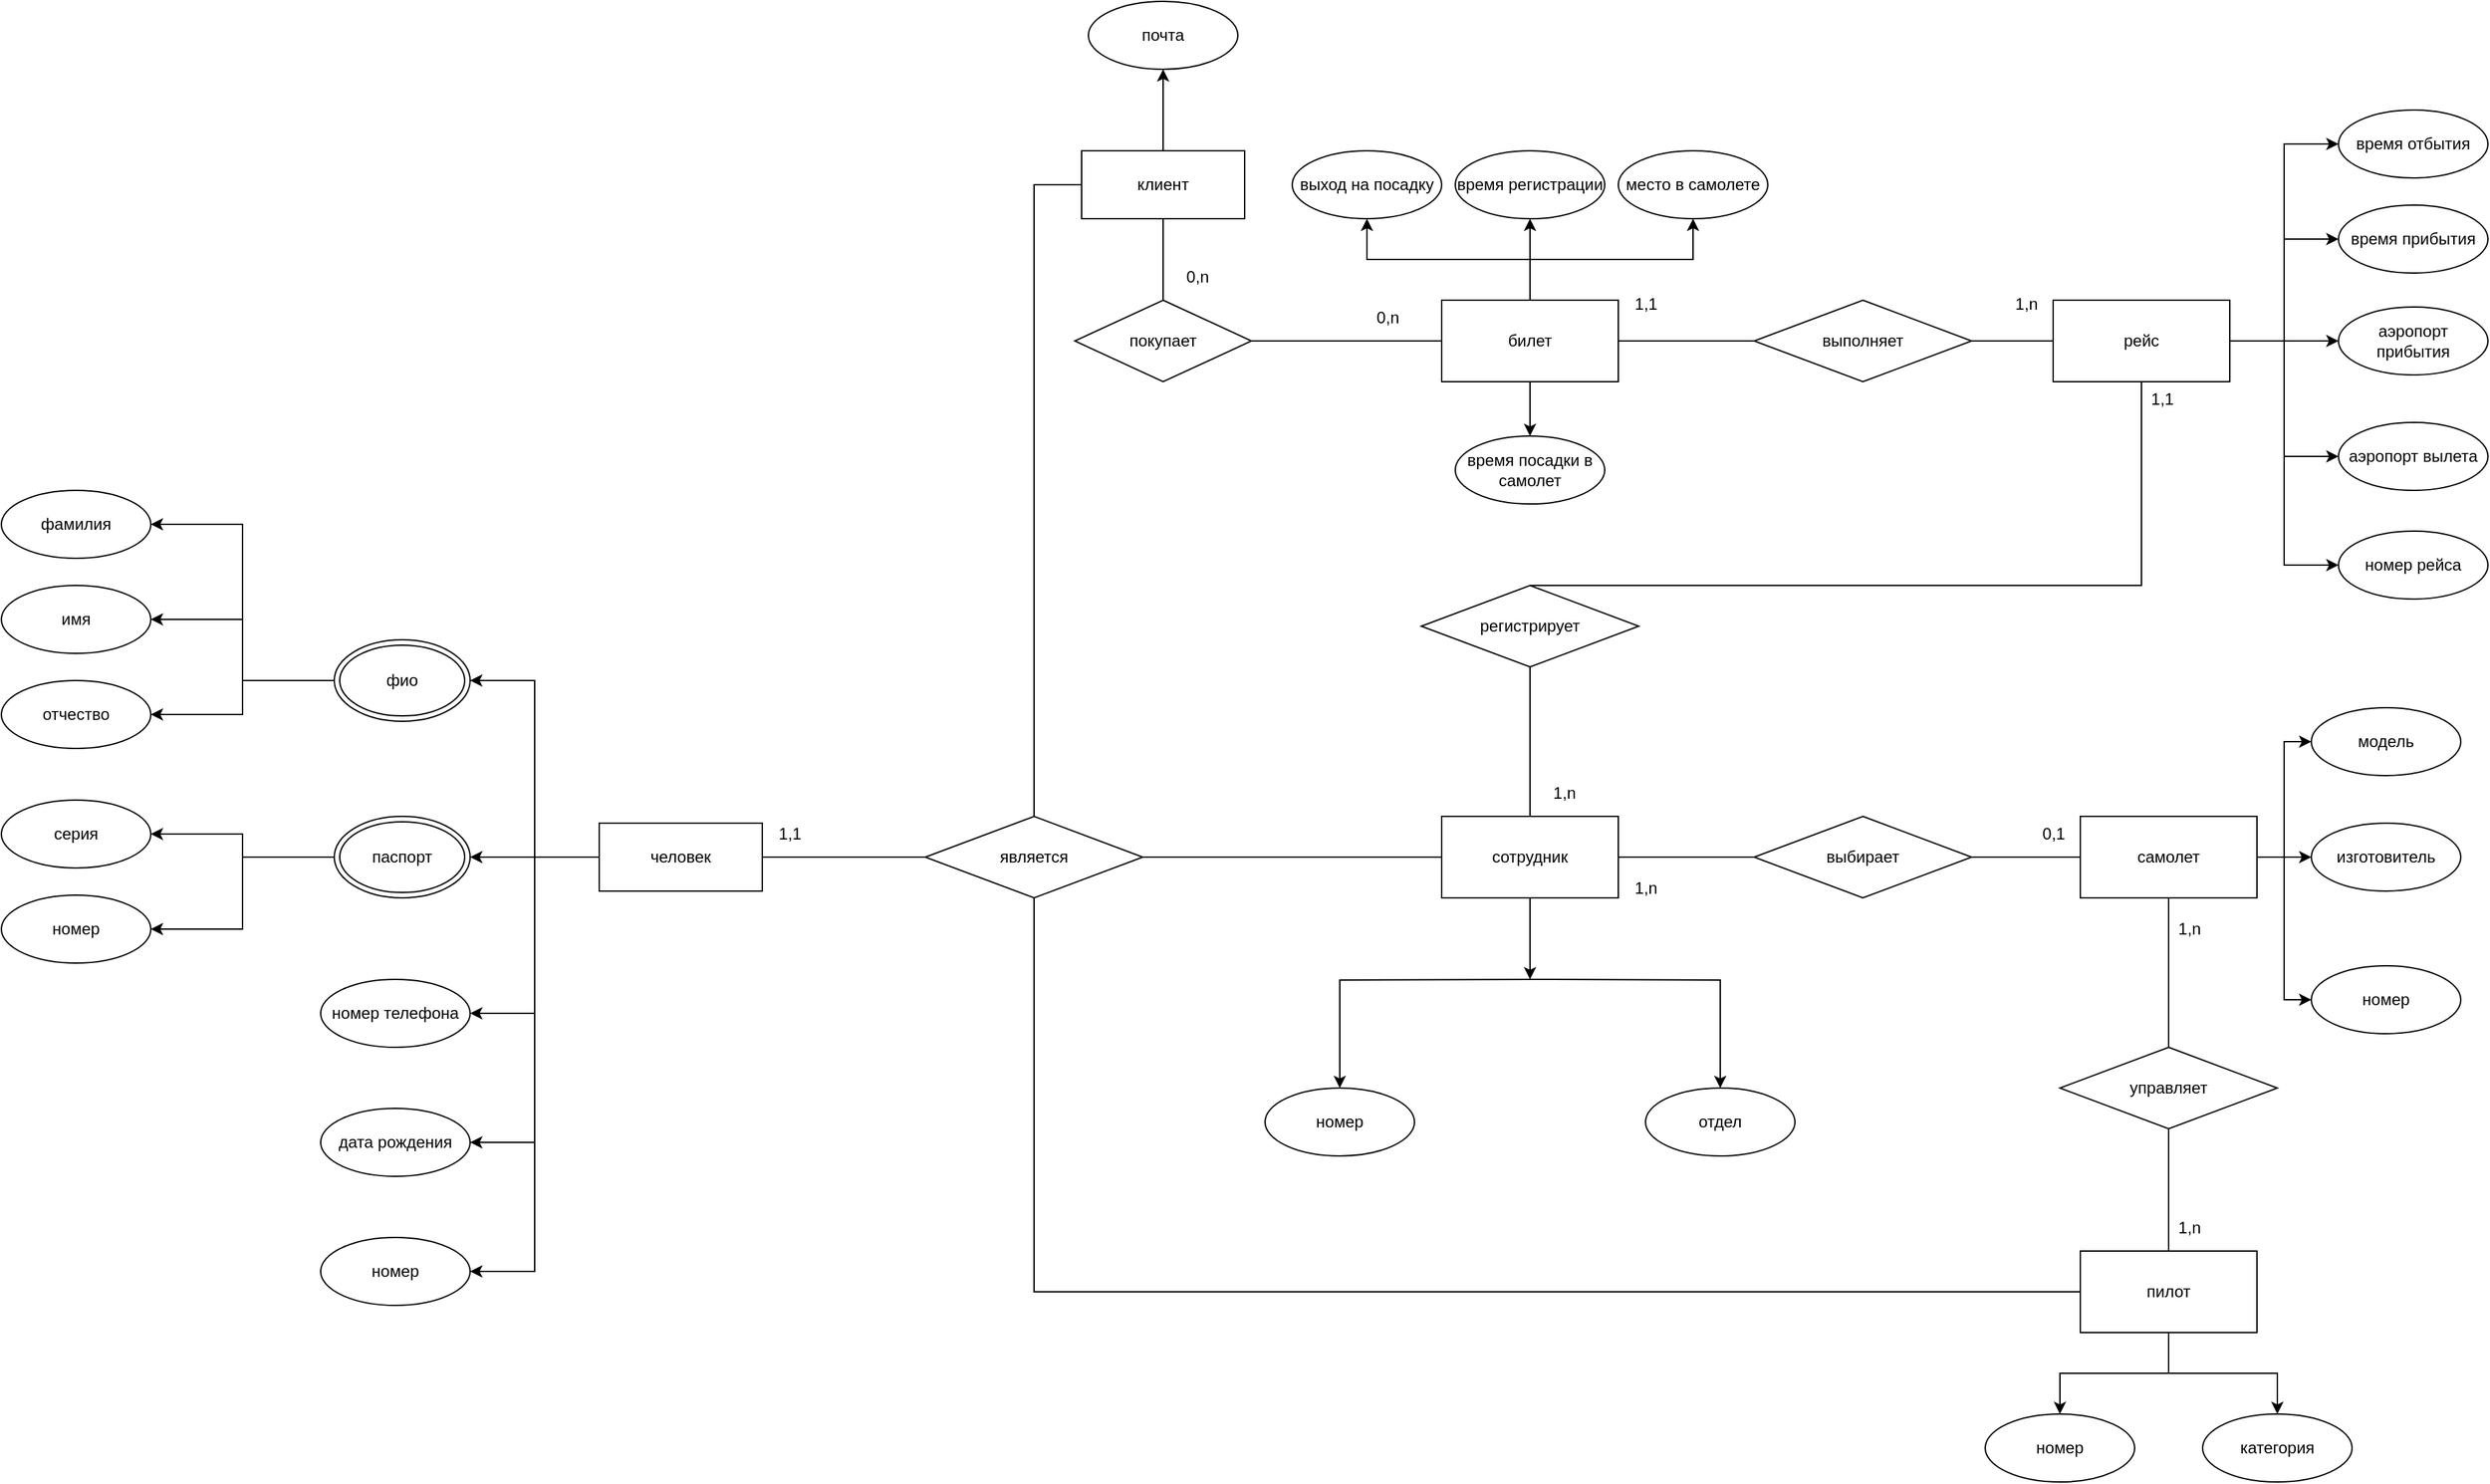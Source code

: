 <mxfile version="21.8.2" type="github">
  <diagram name="Page-1" id="QImVJgPzElwBd4NuCcxI">
    <mxGraphModel dx="3000" dy="2057" grid="1" gridSize="10" guides="1" tooltips="1" connect="1" arrows="1" fold="1" page="1" pageScale="1" pageWidth="850" pageHeight="1100" math="0" shadow="0">
      <root>
        <mxCell id="0" />
        <mxCell id="1" parent="0" />
        <mxCell id="V07py_fcRk_jw74blev--64" style="edgeStyle=orthogonalEdgeStyle;rounded=0;orthogonalLoop=1;jettySize=auto;html=1;entryX=0.5;entryY=1;entryDx=0;entryDy=0;" parent="1" source="V07py_fcRk_jw74blev--24" edge="1">
          <mxGeometry relative="1" as="geometry">
            <mxPoint x="135" y="20" as="targetPoint" />
          </mxGeometry>
        </mxCell>
        <mxCell id="V07py_fcRk_jw74blev--24" value="клиент" style="rounded=0;whiteSpace=wrap;html=1;" parent="1" vertex="1">
          <mxGeometry x="75" y="80" width="120" height="50" as="geometry" />
        </mxCell>
        <mxCell id="V07py_fcRk_jw74blev--43" value="покупает" style="rhombus;whiteSpace=wrap;html=1;" parent="1" vertex="1">
          <mxGeometry x="70" y="190" width="130" height="60" as="geometry" />
        </mxCell>
        <mxCell id="V07py_fcRk_jw74blev--44" value="" style="endArrow=none;html=1;rounded=0;exitX=0.5;exitY=0;exitDx=0;exitDy=0;entryX=0.5;entryY=1;entryDx=0;entryDy=0;" parent="1" source="V07py_fcRk_jw74blev--43" target="V07py_fcRk_jw74blev--24" edge="1">
          <mxGeometry width="50" height="50" relative="1" as="geometry">
            <mxPoint x="420" y="320" as="sourcePoint" />
            <mxPoint x="470" y="270" as="targetPoint" />
          </mxGeometry>
        </mxCell>
        <mxCell id="V07py_fcRk_jw74blev--159" style="edgeStyle=orthogonalEdgeStyle;rounded=0;orthogonalLoop=1;jettySize=auto;html=1;entryX=0.5;entryY=1;entryDx=0;entryDy=0;" parent="1" source="V07py_fcRk_jw74blev--82" target="V07py_fcRk_jw74blev--152" edge="1">
          <mxGeometry relative="1" as="geometry" />
        </mxCell>
        <mxCell id="V07py_fcRk_jw74blev--162" style="edgeStyle=orthogonalEdgeStyle;rounded=0;orthogonalLoop=1;jettySize=auto;html=1;exitX=0.5;exitY=0;exitDx=0;exitDy=0;" parent="1" source="V07py_fcRk_jw74blev--82" target="V07py_fcRk_jw74blev--153" edge="1">
          <mxGeometry relative="1" as="geometry" />
        </mxCell>
        <mxCell id="2ROFudXP8WWKqH3stpRW-35" style="edgeStyle=orthogonalEdgeStyle;rounded=0;orthogonalLoop=1;jettySize=auto;html=1;" parent="1" source="V07py_fcRk_jw74blev--82" target="2ROFudXP8WWKqH3stpRW-34" edge="1">
          <mxGeometry relative="1" as="geometry" />
        </mxCell>
        <mxCell id="2ROFudXP8WWKqH3stpRW-37" style="edgeStyle=orthogonalEdgeStyle;rounded=0;orthogonalLoop=1;jettySize=auto;html=1;entryX=0.5;entryY=0;entryDx=0;entryDy=0;" parent="1" source="V07py_fcRk_jw74blev--82" target="2ROFudXP8WWKqH3stpRW-36" edge="1">
          <mxGeometry relative="1" as="geometry" />
        </mxCell>
        <mxCell id="V07py_fcRk_jw74blev--82" value="билет" style="rounded=0;whiteSpace=wrap;html=1;" parent="1" vertex="1">
          <mxGeometry x="340" y="190" width="130" height="60" as="geometry" />
        </mxCell>
        <mxCell id="V07py_fcRk_jw74blev--111" style="edgeStyle=orthogonalEdgeStyle;rounded=0;orthogonalLoop=1;jettySize=auto;html=1;entryX=0.5;entryY=0;entryDx=0;entryDy=0;" parent="1" target="V07py_fcRk_jw74blev--108" edge="1">
          <mxGeometry relative="1" as="geometry">
            <mxPoint x="410" y="690" as="sourcePoint" />
          </mxGeometry>
        </mxCell>
        <mxCell id="V07py_fcRk_jw74blev--112" style="edgeStyle=orthogonalEdgeStyle;rounded=0;orthogonalLoop=1;jettySize=auto;html=1;entryX=0.5;entryY=0;entryDx=0;entryDy=0;" parent="1" target="V07py_fcRk_jw74blev--109" edge="1">
          <mxGeometry relative="1" as="geometry">
            <mxPoint x="410" y="690" as="sourcePoint" />
          </mxGeometry>
        </mxCell>
        <mxCell id="2ROFudXP8WWKqH3stpRW-29" style="edgeStyle=orthogonalEdgeStyle;rounded=0;orthogonalLoop=1;jettySize=auto;html=1;" parent="1" source="V07py_fcRk_jw74blev--83" edge="1">
          <mxGeometry relative="1" as="geometry">
            <mxPoint x="405" y="690" as="targetPoint" />
          </mxGeometry>
        </mxCell>
        <mxCell id="V07py_fcRk_jw74blev--83" value="сотрудник" style="rounded=0;whiteSpace=wrap;html=1;" parent="1" vertex="1">
          <mxGeometry x="340" y="570" width="130" height="60" as="geometry" />
        </mxCell>
        <mxCell id="V07py_fcRk_jw74blev--87" value="выполняет" style="rhombus;whiteSpace=wrap;html=1;" parent="1" vertex="1">
          <mxGeometry x="570" y="190" width="160" height="60" as="geometry" />
        </mxCell>
        <mxCell id="V07py_fcRk_jw74blev--98" style="edgeStyle=orthogonalEdgeStyle;rounded=0;orthogonalLoop=1;jettySize=auto;html=1;entryX=0;entryY=0.5;entryDx=0;entryDy=0;" parent="1" source="V07py_fcRk_jw74blev--89" target="V07py_fcRk_jw74blev--95" edge="1">
          <mxGeometry relative="1" as="geometry" />
        </mxCell>
        <mxCell id="V07py_fcRk_jw74blev--99" style="edgeStyle=orthogonalEdgeStyle;rounded=0;orthogonalLoop=1;jettySize=auto;html=1;entryX=0;entryY=0.5;entryDx=0;entryDy=0;" parent="1" source="V07py_fcRk_jw74blev--89" target="V07py_fcRk_jw74blev--96" edge="1">
          <mxGeometry relative="1" as="geometry" />
        </mxCell>
        <mxCell id="V07py_fcRk_jw74blev--100" style="edgeStyle=orthogonalEdgeStyle;rounded=0;orthogonalLoop=1;jettySize=auto;html=1;entryX=0;entryY=0.5;entryDx=0;entryDy=0;" parent="1" source="V07py_fcRk_jw74blev--89" target="V07py_fcRk_jw74blev--97" edge="1">
          <mxGeometry relative="1" as="geometry" />
        </mxCell>
        <mxCell id="V07py_fcRk_jw74blev--101" style="edgeStyle=orthogonalEdgeStyle;rounded=0;orthogonalLoop=1;jettySize=auto;html=1;entryX=0;entryY=0.5;entryDx=0;entryDy=0;" parent="1" source="V07py_fcRk_jw74blev--89" target="V07py_fcRk_jw74blev--93" edge="1">
          <mxGeometry relative="1" as="geometry" />
        </mxCell>
        <mxCell id="V07py_fcRk_jw74blev--102" style="edgeStyle=orthogonalEdgeStyle;rounded=0;orthogonalLoop=1;jettySize=auto;html=1;entryX=0;entryY=0.5;entryDx=0;entryDy=0;" parent="1" source="V07py_fcRk_jw74blev--89" target="V07py_fcRk_jw74blev--94" edge="1">
          <mxGeometry relative="1" as="geometry" />
        </mxCell>
        <mxCell id="V07py_fcRk_jw74blev--89" value="рейс" style="rounded=0;whiteSpace=wrap;html=1;" parent="1" vertex="1">
          <mxGeometry x="790" y="190" width="130" height="60" as="geometry" />
        </mxCell>
        <mxCell id="V07py_fcRk_jw74blev--90" value="" style="endArrow=none;html=1;rounded=0;exitX=1;exitY=0.5;exitDx=0;exitDy=0;entryX=0;entryY=0.5;entryDx=0;entryDy=0;" parent="1" source="V07py_fcRk_jw74blev--43" target="V07py_fcRk_jw74blev--82" edge="1">
          <mxGeometry width="50" height="50" relative="1" as="geometry">
            <mxPoint x="620" y="390" as="sourcePoint" />
            <mxPoint x="670" y="340" as="targetPoint" />
          </mxGeometry>
        </mxCell>
        <mxCell id="V07py_fcRk_jw74blev--91" value="" style="endArrow=none;html=1;rounded=0;exitX=1;exitY=0.5;exitDx=0;exitDy=0;entryX=0;entryY=0.5;entryDx=0;entryDy=0;" parent="1" source="V07py_fcRk_jw74blev--82" target="V07py_fcRk_jw74blev--87" edge="1">
          <mxGeometry width="50" height="50" relative="1" as="geometry">
            <mxPoint x="620" y="390" as="sourcePoint" />
            <mxPoint x="670" y="340" as="targetPoint" />
          </mxGeometry>
        </mxCell>
        <mxCell id="V07py_fcRk_jw74blev--92" value="" style="endArrow=none;html=1;rounded=0;exitX=1;exitY=0.5;exitDx=0;exitDy=0;entryX=0;entryY=0.5;entryDx=0;entryDy=0;" parent="1" source="V07py_fcRk_jw74blev--87" target="V07py_fcRk_jw74blev--89" edge="1">
          <mxGeometry width="50" height="50" relative="1" as="geometry">
            <mxPoint x="620" y="390" as="sourcePoint" />
            <mxPoint x="670" y="340" as="targetPoint" />
          </mxGeometry>
        </mxCell>
        <mxCell id="V07py_fcRk_jw74blev--93" value="время прибытия" style="ellipse;whiteSpace=wrap;html=1;" parent="1" vertex="1">
          <mxGeometry x="1000" y="120" width="110" height="50" as="geometry" />
        </mxCell>
        <mxCell id="V07py_fcRk_jw74blev--94" value="время отбытия" style="ellipse;whiteSpace=wrap;html=1;" parent="1" vertex="1">
          <mxGeometry x="1000" y="50" width="110" height="50" as="geometry" />
        </mxCell>
        <mxCell id="V07py_fcRk_jw74blev--95" value="аэропорт прибытия" style="ellipse;whiteSpace=wrap;html=1;" parent="1" vertex="1">
          <mxGeometry x="1000" y="195" width="110" height="50" as="geometry" />
        </mxCell>
        <mxCell id="V07py_fcRk_jw74blev--96" value="аэропорт вылета" style="ellipse;whiteSpace=wrap;html=1;" parent="1" vertex="1">
          <mxGeometry x="1000" y="280" width="110" height="50" as="geometry" />
        </mxCell>
        <mxCell id="V07py_fcRk_jw74blev--97" value="номер рейса" style="ellipse;whiteSpace=wrap;html=1;" parent="1" vertex="1">
          <mxGeometry x="1000" y="360" width="110" height="50" as="geometry" />
        </mxCell>
        <mxCell id="V07py_fcRk_jw74blev--104" value="регистрирует" style="rhombus;whiteSpace=wrap;html=1;" parent="1" vertex="1">
          <mxGeometry x="325" y="400" width="160" height="60" as="geometry" />
        </mxCell>
        <mxCell id="V07py_fcRk_jw74blev--106" value="" style="endArrow=none;html=1;rounded=0;exitX=0.5;exitY=1;exitDx=0;exitDy=0;entryX=0.5;entryY=0;entryDx=0;entryDy=0;" parent="1" source="V07py_fcRk_jw74blev--104" target="V07py_fcRk_jw74blev--83" edge="1">
          <mxGeometry width="50" height="50" relative="1" as="geometry">
            <mxPoint x="620" y="390" as="sourcePoint" />
            <mxPoint x="670" y="340" as="targetPoint" />
          </mxGeometry>
        </mxCell>
        <mxCell id="V07py_fcRk_jw74blev--108" value="отдел" style="ellipse;whiteSpace=wrap;html=1;" parent="1" vertex="1">
          <mxGeometry x="490" y="770" width="110" height="50" as="geometry" />
        </mxCell>
        <mxCell id="V07py_fcRk_jw74blev--109" value="номер" style="ellipse;whiteSpace=wrap;html=1;" parent="1" vertex="1">
          <mxGeometry x="210" y="770" width="110" height="50" as="geometry" />
        </mxCell>
        <mxCell id="V07py_fcRk_jw74blev--124" style="edgeStyle=orthogonalEdgeStyle;rounded=0;orthogonalLoop=1;jettySize=auto;html=1;entryX=0;entryY=0.5;entryDx=0;entryDy=0;" parent="1" source="V07py_fcRk_jw74blev--114" target="V07py_fcRk_jw74blev--122" edge="1">
          <mxGeometry relative="1" as="geometry" />
        </mxCell>
        <mxCell id="V07py_fcRk_jw74blev--125" style="edgeStyle=orthogonalEdgeStyle;rounded=0;orthogonalLoop=1;jettySize=auto;html=1;entryX=0;entryY=0.5;entryDx=0;entryDy=0;" parent="1" source="V07py_fcRk_jw74blev--114" target="V07py_fcRk_jw74blev--119" edge="1">
          <mxGeometry relative="1" as="geometry" />
        </mxCell>
        <mxCell id="V07py_fcRk_jw74blev--126" style="edgeStyle=orthogonalEdgeStyle;rounded=0;orthogonalLoop=1;jettySize=auto;html=1;entryX=0;entryY=0.5;entryDx=0;entryDy=0;" parent="1" source="V07py_fcRk_jw74blev--114" target="V07py_fcRk_jw74blev--123" edge="1">
          <mxGeometry relative="1" as="geometry" />
        </mxCell>
        <mxCell id="V07py_fcRk_jw74blev--114" value="самолет" style="rounded=0;whiteSpace=wrap;html=1;" parent="1" vertex="1">
          <mxGeometry x="810" y="570" width="130" height="60" as="geometry" />
        </mxCell>
        <mxCell id="V07py_fcRk_jw74blev--116" value="выбирает" style="rhombus;whiteSpace=wrap;html=1;" parent="1" vertex="1">
          <mxGeometry x="570" y="570" width="160" height="60" as="geometry" />
        </mxCell>
        <mxCell id="V07py_fcRk_jw74blev--117" value="" style="endArrow=none;html=1;rounded=0;exitX=1;exitY=0.5;exitDx=0;exitDy=0;" parent="1" source="V07py_fcRk_jw74blev--83" target="V07py_fcRk_jw74blev--116" edge="1">
          <mxGeometry width="50" height="50" relative="1" as="geometry">
            <mxPoint x="620" y="560" as="sourcePoint" />
            <mxPoint x="670" y="510" as="targetPoint" />
          </mxGeometry>
        </mxCell>
        <mxCell id="V07py_fcRk_jw74blev--118" value="" style="endArrow=none;html=1;rounded=0;exitX=1;exitY=0.5;exitDx=0;exitDy=0;entryX=0;entryY=0.5;entryDx=0;entryDy=0;" parent="1" source="V07py_fcRk_jw74blev--116" target="V07py_fcRk_jw74blev--114" edge="1">
          <mxGeometry width="50" height="50" relative="1" as="geometry">
            <mxPoint x="620" y="560" as="sourcePoint" />
            <mxPoint x="670" y="510" as="targetPoint" />
          </mxGeometry>
        </mxCell>
        <mxCell id="V07py_fcRk_jw74blev--119" value="модель" style="ellipse;whiteSpace=wrap;html=1;" parent="1" vertex="1">
          <mxGeometry x="980" y="490" width="110" height="50" as="geometry" />
        </mxCell>
        <mxCell id="V07py_fcRk_jw74blev--122" value="изготовитель" style="ellipse;whiteSpace=wrap;html=1;" parent="1" vertex="1">
          <mxGeometry x="980" y="575" width="110" height="50" as="geometry" />
        </mxCell>
        <mxCell id="V07py_fcRk_jw74blev--123" value="номер" style="ellipse;whiteSpace=wrap;html=1;" parent="1" vertex="1">
          <mxGeometry x="980" y="680" width="110" height="50" as="geometry" />
        </mxCell>
        <mxCell id="V07py_fcRk_jw74blev--127" value="управляет" style="rhombus;whiteSpace=wrap;html=1;" parent="1" vertex="1">
          <mxGeometry x="795" y="740" width="160" height="60" as="geometry" />
        </mxCell>
        <mxCell id="V07py_fcRk_jw74blev--128" value="" style="endArrow=none;html=1;rounded=0;entryX=0.5;entryY=1;entryDx=0;entryDy=0;exitX=0.5;exitY=0;exitDx=0;exitDy=0;" parent="1" source="V07py_fcRk_jw74blev--127" target="V07py_fcRk_jw74blev--114" edge="1">
          <mxGeometry width="50" height="50" relative="1" as="geometry">
            <mxPoint x="-230" y="800" as="sourcePoint" />
            <mxPoint x="-180" y="750" as="targetPoint" />
          </mxGeometry>
        </mxCell>
        <mxCell id="V07py_fcRk_jw74blev--134" style="edgeStyle=orthogonalEdgeStyle;rounded=0;orthogonalLoop=1;jettySize=auto;html=1;entryX=0.5;entryY=0;entryDx=0;entryDy=0;" parent="1" source="V07py_fcRk_jw74blev--129" target="V07py_fcRk_jw74blev--132" edge="1">
          <mxGeometry relative="1" as="geometry" />
        </mxCell>
        <mxCell id="2ROFudXP8WWKqH3stpRW-32" style="edgeStyle=orthogonalEdgeStyle;rounded=0;orthogonalLoop=1;jettySize=auto;html=1;entryX=0.5;entryY=0;entryDx=0;entryDy=0;" parent="1" source="V07py_fcRk_jw74blev--129" target="2ROFudXP8WWKqH3stpRW-30" edge="1">
          <mxGeometry relative="1" as="geometry" />
        </mxCell>
        <mxCell id="V07py_fcRk_jw74blev--129" value="пилот" style="rounded=0;whiteSpace=wrap;html=1;" parent="1" vertex="1">
          <mxGeometry x="810" y="890" width="130" height="60" as="geometry" />
        </mxCell>
        <mxCell id="V07py_fcRk_jw74blev--130" value="" style="endArrow=none;html=1;rounded=0;exitX=0.5;exitY=0;exitDx=0;exitDy=0;entryX=0.5;entryY=1;entryDx=0;entryDy=0;" parent="1" source="V07py_fcRk_jw74blev--129" target="V07py_fcRk_jw74blev--127" edge="1">
          <mxGeometry width="50" height="50" relative="1" as="geometry">
            <mxPoint x="720" y="800" as="sourcePoint" />
            <mxPoint x="770" y="750" as="targetPoint" />
          </mxGeometry>
        </mxCell>
        <mxCell id="V07py_fcRk_jw74blev--132" value="номер" style="ellipse;whiteSpace=wrap;html=1;" parent="1" vertex="1">
          <mxGeometry x="740" y="1010" width="110" height="50" as="geometry" />
        </mxCell>
        <mxCell id="V07py_fcRk_jw74blev--136" value="0,n" style="text;html=1;align=center;verticalAlign=middle;resizable=0;points=[];autosize=1;strokeColor=none;fillColor=none;" parent="1" vertex="1">
          <mxGeometry x="140" y="158" width="40" height="30" as="geometry" />
        </mxCell>
        <mxCell id="V07py_fcRk_jw74blev--137" value="0,n" style="text;html=1;align=center;verticalAlign=middle;resizable=0;points=[];autosize=1;strokeColor=none;fillColor=none;" parent="1" vertex="1">
          <mxGeometry x="280" y="188" width="40" height="30" as="geometry" />
        </mxCell>
        <mxCell id="V07py_fcRk_jw74blev--139" value="1,n" style="text;html=1;align=center;verticalAlign=middle;resizable=0;points=[];autosize=1;strokeColor=none;fillColor=none;" parent="1" vertex="1">
          <mxGeometry x="410" y="538" width="40" height="30" as="geometry" />
        </mxCell>
        <mxCell id="V07py_fcRk_jw74blev--140" value="1,n" style="text;html=1;align=center;verticalAlign=middle;resizable=0;points=[];autosize=1;strokeColor=none;fillColor=none;" parent="1" vertex="1">
          <mxGeometry x="470" y="608" width="40" height="30" as="geometry" />
        </mxCell>
        <mxCell id="V07py_fcRk_jw74blev--141" value="0,1" style="text;html=1;align=center;verticalAlign=middle;resizable=0;points=[];autosize=1;strokeColor=none;fillColor=none;" parent="1" vertex="1">
          <mxGeometry x="770" y="568" width="40" height="30" as="geometry" />
        </mxCell>
        <mxCell id="V07py_fcRk_jw74blev--142" value="1,n" style="text;html=1;align=center;verticalAlign=middle;resizable=0;points=[];autosize=1;strokeColor=none;fillColor=none;" parent="1" vertex="1">
          <mxGeometry x="870" y="638" width="40" height="30" as="geometry" />
        </mxCell>
        <mxCell id="V07py_fcRk_jw74blev--143" value="1,n" style="text;html=1;align=center;verticalAlign=middle;resizable=0;points=[];autosize=1;strokeColor=none;fillColor=none;" parent="1" vertex="1">
          <mxGeometry x="870" y="858" width="40" height="30" as="geometry" />
        </mxCell>
        <mxCell id="V07py_fcRk_jw74blev--144" value="1,1" style="text;html=1;align=center;verticalAlign=middle;resizable=0;points=[];autosize=1;strokeColor=none;fillColor=none;" parent="1" vertex="1">
          <mxGeometry x="470" y="178" width="40" height="30" as="geometry" />
        </mxCell>
        <mxCell id="V07py_fcRk_jw74blev--145" value="1,n" style="text;html=1;align=center;verticalAlign=middle;resizable=0;points=[];autosize=1;strokeColor=none;fillColor=none;" parent="1" vertex="1">
          <mxGeometry x="750" y="178" width="40" height="30" as="geometry" />
        </mxCell>
        <mxCell id="V07py_fcRk_jw74blev--146" value="" style="endArrow=none;html=1;rounded=0;exitX=0.5;exitY=0;exitDx=0;exitDy=0;entryX=0.5;entryY=1;entryDx=0;entryDy=0;" parent="1" source="V07py_fcRk_jw74blev--104" target="V07py_fcRk_jw74blev--89" edge="1">
          <mxGeometry width="50" height="50" relative="1" as="geometry">
            <mxPoint x="670" y="450" as="sourcePoint" />
            <mxPoint x="720" y="400" as="targetPoint" />
            <Array as="points">
              <mxPoint x="855" y="400" />
            </Array>
          </mxGeometry>
        </mxCell>
        <mxCell id="V07py_fcRk_jw74blev--147" value="1,1" style="text;html=1;align=center;verticalAlign=middle;resizable=0;points=[];autosize=1;strokeColor=none;fillColor=none;" parent="1" vertex="1">
          <mxGeometry x="850" y="248" width="40" height="30" as="geometry" />
        </mxCell>
        <mxCell id="V07py_fcRk_jw74blev--152" value="выход на посадку" style="ellipse;whiteSpace=wrap;html=1;" parent="1" vertex="1">
          <mxGeometry x="230" y="80" width="110" height="50" as="geometry" />
        </mxCell>
        <mxCell id="V07py_fcRk_jw74blev--153" value="место в самолете" style="ellipse;whiteSpace=wrap;html=1;" parent="1" vertex="1">
          <mxGeometry x="470" y="80" width="110" height="50" as="geometry" />
        </mxCell>
        <mxCell id="jesQiZJAwNYJgqGzbuZo-1" value="почта" style="ellipse;whiteSpace=wrap;html=1;" parent="1" vertex="1">
          <mxGeometry x="80" y="-30" width="110" height="50" as="geometry" />
        </mxCell>
        <mxCell id="2ROFudXP8WWKqH3stpRW-3" style="edgeStyle=orthogonalEdgeStyle;rounded=0;orthogonalLoop=1;jettySize=auto;html=1;entryX=1;entryY=0.5;entryDx=0;entryDy=0;" parent="1" source="2ROFudXP8WWKqH3stpRW-1" target="2ROFudXP8WWKqH3stpRW-2" edge="1">
          <mxGeometry relative="1" as="geometry" />
        </mxCell>
        <mxCell id="2ROFudXP8WWKqH3stpRW-6" style="edgeStyle=orthogonalEdgeStyle;rounded=0;orthogonalLoop=1;jettySize=auto;html=1;entryX=1;entryY=0.5;entryDx=0;entryDy=0;" parent="1" source="2ROFudXP8WWKqH3stpRW-1" target="2ROFudXP8WWKqH3stpRW-4" edge="1">
          <mxGeometry relative="1" as="geometry" />
        </mxCell>
        <mxCell id="2ROFudXP8WWKqH3stpRW-7" style="edgeStyle=orthogonalEdgeStyle;rounded=0;orthogonalLoop=1;jettySize=auto;html=1;entryX=1;entryY=0.5;entryDx=0;entryDy=0;" parent="1" source="2ROFudXP8WWKqH3stpRW-1" target="2ROFudXP8WWKqH3stpRW-5" edge="1">
          <mxGeometry relative="1" as="geometry" />
        </mxCell>
        <mxCell id="2ROFudXP8WWKqH3stpRW-22" style="edgeStyle=orthogonalEdgeStyle;rounded=0;orthogonalLoop=1;jettySize=auto;html=1;entryX=1;entryY=0.5;entryDx=0;entryDy=0;" parent="1" source="2ROFudXP8WWKqH3stpRW-1" target="2ROFudXP8WWKqH3stpRW-20" edge="1">
          <mxGeometry relative="1" as="geometry" />
        </mxCell>
        <mxCell id="2ROFudXP8WWKqH3stpRW-23" style="edgeStyle=orthogonalEdgeStyle;rounded=0;orthogonalLoop=1;jettySize=auto;html=1;entryX=1;entryY=0.5;entryDx=0;entryDy=0;" parent="1" source="2ROFudXP8WWKqH3stpRW-1" target="2ROFudXP8WWKqH3stpRW-21" edge="1">
          <mxGeometry relative="1" as="geometry" />
        </mxCell>
        <mxCell id="2ROFudXP8WWKqH3stpRW-1" value="человек" style="rounded=0;whiteSpace=wrap;html=1;" parent="1" vertex="1">
          <mxGeometry x="-280" y="575" width="120" height="50" as="geometry" />
        </mxCell>
        <mxCell id="2ROFudXP8WWKqH3stpRW-12" style="edgeStyle=orthogonalEdgeStyle;rounded=0;orthogonalLoop=1;jettySize=auto;html=1;entryX=1;entryY=0.5;entryDx=0;entryDy=0;" parent="1" source="2ROFudXP8WWKqH3stpRW-2" target="2ROFudXP8WWKqH3stpRW-9" edge="1">
          <mxGeometry relative="1" as="geometry" />
        </mxCell>
        <mxCell id="2ROFudXP8WWKqH3stpRW-13" style="edgeStyle=orthogonalEdgeStyle;rounded=0;orthogonalLoop=1;jettySize=auto;html=1;entryX=1;entryY=0.5;entryDx=0;entryDy=0;" parent="1" source="2ROFudXP8WWKqH3stpRW-2" target="2ROFudXP8WWKqH3stpRW-10" edge="1">
          <mxGeometry relative="1" as="geometry" />
        </mxCell>
        <mxCell id="2ROFudXP8WWKqH3stpRW-14" style="edgeStyle=orthogonalEdgeStyle;rounded=0;orthogonalLoop=1;jettySize=auto;html=1;entryX=1;entryY=0.5;entryDx=0;entryDy=0;" parent="1" source="2ROFudXP8WWKqH3stpRW-2" target="2ROFudXP8WWKqH3stpRW-11" edge="1">
          <mxGeometry relative="1" as="geometry" />
        </mxCell>
        <mxCell id="2ROFudXP8WWKqH3stpRW-2" value="фио" style="ellipse;shape=doubleEllipse;whiteSpace=wrap;html=1;" parent="1" vertex="1">
          <mxGeometry x="-475" y="440" width="100" height="60" as="geometry" />
        </mxCell>
        <mxCell id="2ROFudXP8WWKqH3stpRW-17" style="edgeStyle=orthogonalEdgeStyle;rounded=0;orthogonalLoop=1;jettySize=auto;html=1;entryX=1;entryY=0.5;entryDx=0;entryDy=0;" parent="1" source="2ROFudXP8WWKqH3stpRW-4" target="2ROFudXP8WWKqH3stpRW-15" edge="1">
          <mxGeometry relative="1" as="geometry" />
        </mxCell>
        <mxCell id="2ROFudXP8WWKqH3stpRW-18" style="edgeStyle=orthogonalEdgeStyle;rounded=0;orthogonalLoop=1;jettySize=auto;html=1;entryX=1;entryY=0.5;entryDx=0;entryDy=0;" parent="1" source="2ROFudXP8WWKqH3stpRW-4" target="2ROFudXP8WWKqH3stpRW-16" edge="1">
          <mxGeometry relative="1" as="geometry" />
        </mxCell>
        <mxCell id="2ROFudXP8WWKqH3stpRW-4" value="паспорт" style="ellipse;shape=doubleEllipse;whiteSpace=wrap;html=1;" parent="1" vertex="1">
          <mxGeometry x="-475" y="570" width="100" height="60" as="geometry" />
        </mxCell>
        <mxCell id="2ROFudXP8WWKqH3stpRW-5" value="номер телефона" style="ellipse;whiteSpace=wrap;html=1;" parent="1" vertex="1">
          <mxGeometry x="-485" y="690" width="110" height="50" as="geometry" />
        </mxCell>
        <mxCell id="2ROFudXP8WWKqH3stpRW-9" value="фамилия" style="ellipse;whiteSpace=wrap;html=1;" parent="1" vertex="1">
          <mxGeometry x="-720" y="330" width="110" height="50" as="geometry" />
        </mxCell>
        <mxCell id="2ROFudXP8WWKqH3stpRW-10" value="имя" style="ellipse;whiteSpace=wrap;html=1;" parent="1" vertex="1">
          <mxGeometry x="-720" y="400" width="110" height="50" as="geometry" />
        </mxCell>
        <mxCell id="2ROFudXP8WWKqH3stpRW-11" value="отчество" style="ellipse;whiteSpace=wrap;html=1;" parent="1" vertex="1">
          <mxGeometry x="-720" y="470" width="110" height="50" as="geometry" />
        </mxCell>
        <mxCell id="2ROFudXP8WWKqH3stpRW-15" value="серия" style="ellipse;whiteSpace=wrap;html=1;" parent="1" vertex="1">
          <mxGeometry x="-720" y="558" width="110" height="50" as="geometry" />
        </mxCell>
        <mxCell id="2ROFudXP8WWKqH3stpRW-16" value="номер" style="ellipse;whiteSpace=wrap;html=1;" parent="1" vertex="1">
          <mxGeometry x="-720" y="628" width="110" height="50" as="geometry" />
        </mxCell>
        <mxCell id="2ROFudXP8WWKqH3stpRW-20" value="дата рождения" style="ellipse;whiteSpace=wrap;html=1;" parent="1" vertex="1">
          <mxGeometry x="-485" y="785" width="110" height="50" as="geometry" />
        </mxCell>
        <mxCell id="2ROFudXP8WWKqH3stpRW-21" value="номер" style="ellipse;whiteSpace=wrap;html=1;" parent="1" vertex="1">
          <mxGeometry x="-485" y="880" width="110" height="50" as="geometry" />
        </mxCell>
        <mxCell id="2ROFudXP8WWKqH3stpRW-30" value="категория" style="ellipse;whiteSpace=wrap;html=1;" parent="1" vertex="1">
          <mxGeometry x="900" y="1010" width="110" height="50" as="geometry" />
        </mxCell>
        <mxCell id="2ROFudXP8WWKqH3stpRW-33" value="1,1" style="text;html=1;align=center;verticalAlign=middle;resizable=0;points=[];autosize=1;strokeColor=none;fillColor=none;" parent="1" vertex="1">
          <mxGeometry x="-160" y="568" width="40" height="30" as="geometry" />
        </mxCell>
        <mxCell id="2ROFudXP8WWKqH3stpRW-34" value="время регистрации" style="ellipse;whiteSpace=wrap;html=1;" parent="1" vertex="1">
          <mxGeometry x="350" y="80" width="110" height="50" as="geometry" />
        </mxCell>
        <mxCell id="2ROFudXP8WWKqH3stpRW-36" value="время посадки в самолет" style="ellipse;whiteSpace=wrap;html=1;" parent="1" vertex="1">
          <mxGeometry x="350" y="290" width="110" height="50" as="geometry" />
        </mxCell>
        <mxCell id="FISk6LDhnYYGH4yf9QSv-1" value="является" style="rhombus;whiteSpace=wrap;html=1;" vertex="1" parent="1">
          <mxGeometry x="-40" y="570" width="160" height="60" as="geometry" />
        </mxCell>
        <mxCell id="FISk6LDhnYYGH4yf9QSv-2" value="" style="endArrow=none;html=1;rounded=0;exitX=1;exitY=0.5;exitDx=0;exitDy=0;entryX=0;entryY=0.5;entryDx=0;entryDy=0;" edge="1" parent="1" source="2ROFudXP8WWKqH3stpRW-1" target="FISk6LDhnYYGH4yf9QSv-1">
          <mxGeometry width="50" height="50" relative="1" as="geometry">
            <mxPoint x="320" y="760" as="sourcePoint" />
            <mxPoint x="370" y="710" as="targetPoint" />
          </mxGeometry>
        </mxCell>
        <mxCell id="FISk6LDhnYYGH4yf9QSv-3" value="" style="endArrow=none;html=1;rounded=0;exitX=1;exitY=0.5;exitDx=0;exitDy=0;entryX=0;entryY=0.5;entryDx=0;entryDy=0;" edge="1" parent="1" source="FISk6LDhnYYGH4yf9QSv-1" target="V07py_fcRk_jw74blev--83">
          <mxGeometry width="50" height="50" relative="1" as="geometry">
            <mxPoint x="320" y="760" as="sourcePoint" />
            <mxPoint x="370" y="710" as="targetPoint" />
          </mxGeometry>
        </mxCell>
        <mxCell id="FISk6LDhnYYGH4yf9QSv-4" value="" style="endArrow=none;html=1;rounded=0;exitX=0.5;exitY=1;exitDx=0;exitDy=0;entryX=0;entryY=0.5;entryDx=0;entryDy=0;" edge="1" parent="1" source="FISk6LDhnYYGH4yf9QSv-1" target="V07py_fcRk_jw74blev--129">
          <mxGeometry width="50" height="50" relative="1" as="geometry">
            <mxPoint x="320" y="760" as="sourcePoint" />
            <mxPoint x="370" y="710" as="targetPoint" />
            <Array as="points">
              <mxPoint x="40" y="920" />
            </Array>
          </mxGeometry>
        </mxCell>
        <mxCell id="FISk6LDhnYYGH4yf9QSv-5" value="" style="endArrow=none;html=1;rounded=0;exitX=0.5;exitY=0;exitDx=0;exitDy=0;entryX=0;entryY=0.5;entryDx=0;entryDy=0;" edge="1" parent="1" source="FISk6LDhnYYGH4yf9QSv-1" target="V07py_fcRk_jw74blev--24">
          <mxGeometry width="50" height="50" relative="1" as="geometry">
            <mxPoint x="340" y="450" as="sourcePoint" />
            <mxPoint x="390" y="400" as="targetPoint" />
            <Array as="points">
              <mxPoint x="40" y="105" />
            </Array>
          </mxGeometry>
        </mxCell>
      </root>
    </mxGraphModel>
  </diagram>
</mxfile>
